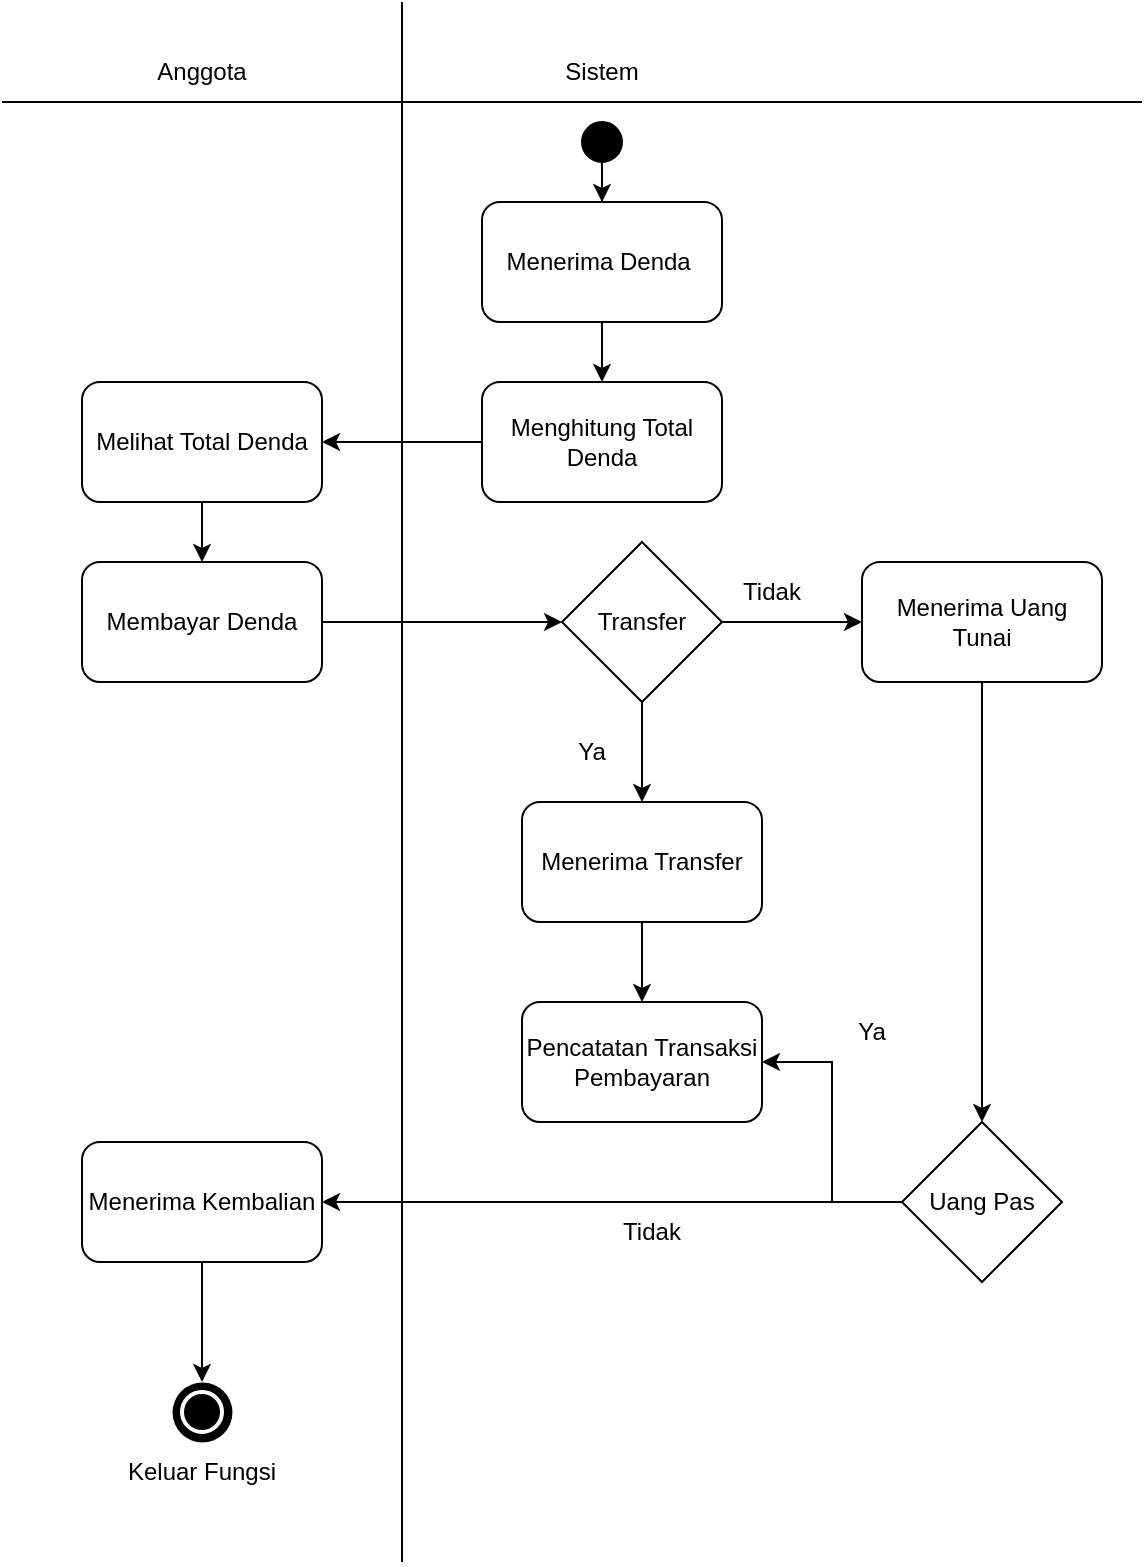 <mxfile version="24.3.1" type="github">
  <diagram name="Page-1" id="BHeU60PpYMf_gdk7w9j4">
    <mxGraphModel dx="934" dy="534" grid="1" gridSize="10" guides="1" tooltips="1" connect="1" arrows="1" fold="1" page="1" pageScale="1" pageWidth="850" pageHeight="1100" math="0" shadow="0">
      <root>
        <mxCell id="0" />
        <mxCell id="1" parent="0" />
        <mxCell id="0mI6dedqV1tqYeuilP0j-10" style="edgeStyle=orthogonalEdgeStyle;rounded=0;orthogonalLoop=1;jettySize=auto;html=1;entryX=0.5;entryY=0;entryDx=0;entryDy=0;" edge="1" parent="1" source="Mik2LnKahQzmvqd0b0eq-1" target="Mik2LnKahQzmvqd0b0eq-3">
          <mxGeometry relative="1" as="geometry" />
        </mxCell>
        <mxCell id="Mik2LnKahQzmvqd0b0eq-1" value="" style="ellipse;whiteSpace=wrap;html=1;aspect=fixed;fillColor=#000000;" parent="1" vertex="1">
          <mxGeometry x="490" y="70" width="20" height="20" as="geometry" />
        </mxCell>
        <mxCell id="0mI6dedqV1tqYeuilP0j-42" style="edgeStyle=orthogonalEdgeStyle;rounded=0;orthogonalLoop=1;jettySize=auto;html=1;entryX=0.5;entryY=0;entryDx=0;entryDy=0;" edge="1" parent="1" source="Mik2LnKahQzmvqd0b0eq-3" target="Mik2LnKahQzmvqd0b0eq-6">
          <mxGeometry relative="1" as="geometry" />
        </mxCell>
        <mxCell id="Mik2LnKahQzmvqd0b0eq-3" value="Menerima Denda&amp;nbsp;" style="rounded=1;whiteSpace=wrap;html=1;" parent="1" vertex="1">
          <mxGeometry x="440" y="110" width="120" height="60" as="geometry" />
        </mxCell>
        <mxCell id="0mI6dedqV1tqYeuilP0j-15" style="edgeStyle=orthogonalEdgeStyle;rounded=0;orthogonalLoop=1;jettySize=auto;html=1;" edge="1" parent="1" source="Mik2LnKahQzmvqd0b0eq-6" target="Mik2LnKahQzmvqd0b0eq-9">
          <mxGeometry relative="1" as="geometry" />
        </mxCell>
        <mxCell id="Mik2LnKahQzmvqd0b0eq-6" value="Menghitung Total Denda" style="rounded=1;whiteSpace=wrap;html=1;" parent="1" vertex="1">
          <mxGeometry x="440" y="200" width="120" height="60" as="geometry" />
        </mxCell>
        <mxCell id="0mI6dedqV1tqYeuilP0j-23" style="edgeStyle=orthogonalEdgeStyle;rounded=0;orthogonalLoop=1;jettySize=auto;html=1;" edge="1" parent="1" source="Mik2LnKahQzmvqd0b0eq-9" target="0mI6dedqV1tqYeuilP0j-16">
          <mxGeometry relative="1" as="geometry" />
        </mxCell>
        <mxCell id="Mik2LnKahQzmvqd0b0eq-9" value="Melihat Total Denda" style="rounded=1;whiteSpace=wrap;html=1;" parent="1" vertex="1">
          <mxGeometry x="240" y="200" width="120" height="60" as="geometry" />
        </mxCell>
        <mxCell id="Mik2LnKahQzmvqd0b0eq-12" value="" style="group" parent="1" vertex="1" connectable="0">
          <mxGeometry x="260" y="700" width="80" height="60" as="geometry" />
        </mxCell>
        <mxCell id="Mik2LnKahQzmvqd0b0eq-13" value="" style="group" parent="Mik2LnKahQzmvqd0b0eq-12" vertex="1" connectable="0">
          <mxGeometry x="25" width="30" height="30" as="geometry" />
        </mxCell>
        <mxCell id="Mik2LnKahQzmvqd0b0eq-14" value="" style="ellipse;whiteSpace=wrap;html=1;aspect=fixed;fillColor=#000000;shadow=0;strokeColor=#ffffff;strokeWidth=0;" parent="Mik2LnKahQzmvqd0b0eq-13" vertex="1">
          <mxGeometry width="30" height="30" as="geometry" />
        </mxCell>
        <mxCell id="Mik2LnKahQzmvqd0b0eq-15" value="" style="ellipse;whiteSpace=wrap;html=1;aspect=fixed;fillColor=#000000;shadow=0;strokeColor=#ffffff;strokeWidth=2;" parent="Mik2LnKahQzmvqd0b0eq-13" vertex="1">
          <mxGeometry x="5" y="5" width="20" height="20" as="geometry" />
        </mxCell>
        <mxCell id="Mik2LnKahQzmvqd0b0eq-16" value="Keluar Fungsi" style="text;html=1;align=center;verticalAlign=middle;whiteSpace=wrap;rounded=0;" parent="Mik2LnKahQzmvqd0b0eq-12" vertex="1">
          <mxGeometry y="30" width="80" height="30" as="geometry" />
        </mxCell>
        <mxCell id="0mI6dedqV1tqYeuilP0j-1" value="Anggota" style="text;html=1;align=center;verticalAlign=middle;whiteSpace=wrap;rounded=0;" vertex="1" parent="1">
          <mxGeometry x="270" y="30" width="60" height="30" as="geometry" />
        </mxCell>
        <mxCell id="0mI6dedqV1tqYeuilP0j-2" value="Sistem" style="text;html=1;align=center;verticalAlign=middle;whiteSpace=wrap;rounded=0;" vertex="1" parent="1">
          <mxGeometry x="470" y="30" width="60" height="30" as="geometry" />
        </mxCell>
        <mxCell id="0mI6dedqV1tqYeuilP0j-4" value="" style="endArrow=none;html=1;rounded=0;" edge="1" parent="1">
          <mxGeometry width="50" height="50" relative="1" as="geometry">
            <mxPoint x="400" y="790" as="sourcePoint" />
            <mxPoint x="400" y="10" as="targetPoint" />
          </mxGeometry>
        </mxCell>
        <mxCell id="0mI6dedqV1tqYeuilP0j-24" style="edgeStyle=orthogonalEdgeStyle;rounded=0;orthogonalLoop=1;jettySize=auto;html=1;entryX=0;entryY=0.5;entryDx=0;entryDy=0;" edge="1" parent="1" source="0mI6dedqV1tqYeuilP0j-16" target="0mI6dedqV1tqYeuilP0j-17">
          <mxGeometry relative="1" as="geometry" />
        </mxCell>
        <mxCell id="0mI6dedqV1tqYeuilP0j-16" value="Membayar Denda" style="rounded=1;whiteSpace=wrap;html=1;" vertex="1" parent="1">
          <mxGeometry x="240" y="290" width="120" height="60" as="geometry" />
        </mxCell>
        <mxCell id="0mI6dedqV1tqYeuilP0j-26" style="edgeStyle=orthogonalEdgeStyle;rounded=0;orthogonalLoop=1;jettySize=auto;html=1;" edge="1" parent="1" source="0mI6dedqV1tqYeuilP0j-17">
          <mxGeometry relative="1" as="geometry">
            <mxPoint x="520" y="410" as="targetPoint" />
          </mxGeometry>
        </mxCell>
        <mxCell id="0mI6dedqV1tqYeuilP0j-27" style="edgeStyle=orthogonalEdgeStyle;rounded=0;orthogonalLoop=1;jettySize=auto;html=1;" edge="1" parent="1" source="0mI6dedqV1tqYeuilP0j-17">
          <mxGeometry relative="1" as="geometry">
            <mxPoint x="630" y="320" as="targetPoint" />
          </mxGeometry>
        </mxCell>
        <mxCell id="0mI6dedqV1tqYeuilP0j-17" value="Transfer" style="rhombus;whiteSpace=wrap;html=1;" vertex="1" parent="1">
          <mxGeometry x="480" y="280" width="80" height="80" as="geometry" />
        </mxCell>
        <mxCell id="0mI6dedqV1tqYeuilP0j-29" style="edgeStyle=orthogonalEdgeStyle;rounded=0;orthogonalLoop=1;jettySize=auto;html=1;" edge="1" parent="1" source="0mI6dedqV1tqYeuilP0j-18" target="0mI6dedqV1tqYeuilP0j-22">
          <mxGeometry relative="1" as="geometry" />
        </mxCell>
        <mxCell id="0mI6dedqV1tqYeuilP0j-18" value="Menerima Transfer" style="rounded=1;whiteSpace=wrap;html=1;" vertex="1" parent="1">
          <mxGeometry x="460" y="410" width="120" height="60" as="geometry" />
        </mxCell>
        <mxCell id="0mI6dedqV1tqYeuilP0j-32" style="edgeStyle=orthogonalEdgeStyle;rounded=0;orthogonalLoop=1;jettySize=auto;html=1;entryX=0.5;entryY=0;entryDx=0;entryDy=0;" edge="1" parent="1" source="0mI6dedqV1tqYeuilP0j-19" target="0mI6dedqV1tqYeuilP0j-31">
          <mxGeometry relative="1" as="geometry" />
        </mxCell>
        <mxCell id="0mI6dedqV1tqYeuilP0j-19" value="Menerima Uang Tunai" style="rounded=1;whiteSpace=wrap;html=1;" vertex="1" parent="1">
          <mxGeometry x="630" y="290" width="120" height="60" as="geometry" />
        </mxCell>
        <mxCell id="0mI6dedqV1tqYeuilP0j-21" value="Ya" style="text;html=1;align=center;verticalAlign=middle;whiteSpace=wrap;rounded=0;" vertex="1" parent="1">
          <mxGeometry x="450" y="370" width="90" height="30" as="geometry" />
        </mxCell>
        <mxCell id="0mI6dedqV1tqYeuilP0j-22" value="Pencatatan Transaksi Pembayaran" style="rounded=1;whiteSpace=wrap;html=1;" vertex="1" parent="1">
          <mxGeometry x="460" y="510" width="120" height="60" as="geometry" />
        </mxCell>
        <mxCell id="0mI6dedqV1tqYeuilP0j-28" value="Tidak" style="text;html=1;align=center;verticalAlign=middle;whiteSpace=wrap;rounded=0;" vertex="1" parent="1">
          <mxGeometry x="540" y="290" width="90" height="30" as="geometry" />
        </mxCell>
        <mxCell id="0mI6dedqV1tqYeuilP0j-33" style="edgeStyle=orthogonalEdgeStyle;rounded=0;orthogonalLoop=1;jettySize=auto;html=1;entryX=1;entryY=0.5;entryDx=0;entryDy=0;exitX=0;exitY=0.5;exitDx=0;exitDy=0;" edge="1" parent="1" source="0mI6dedqV1tqYeuilP0j-31" target="0mI6dedqV1tqYeuilP0j-22">
          <mxGeometry relative="1" as="geometry" />
        </mxCell>
        <mxCell id="0mI6dedqV1tqYeuilP0j-36" style="edgeStyle=orthogonalEdgeStyle;rounded=0;orthogonalLoop=1;jettySize=auto;html=1;entryX=1;entryY=0.5;entryDx=0;entryDy=0;" edge="1" parent="1" source="0mI6dedqV1tqYeuilP0j-31" target="0mI6dedqV1tqYeuilP0j-37">
          <mxGeometry relative="1" as="geometry">
            <mxPoint x="300" y="620" as="targetPoint" />
          </mxGeometry>
        </mxCell>
        <mxCell id="0mI6dedqV1tqYeuilP0j-31" value="Uang Pas" style="rhombus;whiteSpace=wrap;html=1;" vertex="1" parent="1">
          <mxGeometry x="650" y="570" width="80" height="80" as="geometry" />
        </mxCell>
        <mxCell id="0mI6dedqV1tqYeuilP0j-34" value="Ya" style="text;html=1;align=center;verticalAlign=middle;whiteSpace=wrap;rounded=0;" vertex="1" parent="1">
          <mxGeometry x="590" y="510" width="90" height="30" as="geometry" />
        </mxCell>
        <mxCell id="0mI6dedqV1tqYeuilP0j-39" style="edgeStyle=orthogonalEdgeStyle;rounded=0;orthogonalLoop=1;jettySize=auto;html=1;" edge="1" parent="1" source="0mI6dedqV1tqYeuilP0j-37">
          <mxGeometry relative="1" as="geometry">
            <mxPoint x="300.0" y="700.0" as="targetPoint" />
          </mxGeometry>
        </mxCell>
        <mxCell id="0mI6dedqV1tqYeuilP0j-37" value="Menerima Kembalian" style="rounded=1;whiteSpace=wrap;html=1;" vertex="1" parent="1">
          <mxGeometry x="240" y="580" width="120" height="60" as="geometry" />
        </mxCell>
        <mxCell id="0mI6dedqV1tqYeuilP0j-38" value="Tidak" style="text;html=1;align=center;verticalAlign=middle;whiteSpace=wrap;rounded=0;" vertex="1" parent="1">
          <mxGeometry x="480" y="610" width="90" height="30" as="geometry" />
        </mxCell>
        <mxCell id="0mI6dedqV1tqYeuilP0j-41" value="" style="endArrow=none;html=1;rounded=0;" edge="1" parent="1">
          <mxGeometry width="50" height="50" relative="1" as="geometry">
            <mxPoint x="200" y="60" as="sourcePoint" />
            <mxPoint x="770" y="60" as="targetPoint" />
          </mxGeometry>
        </mxCell>
      </root>
    </mxGraphModel>
  </diagram>
</mxfile>
